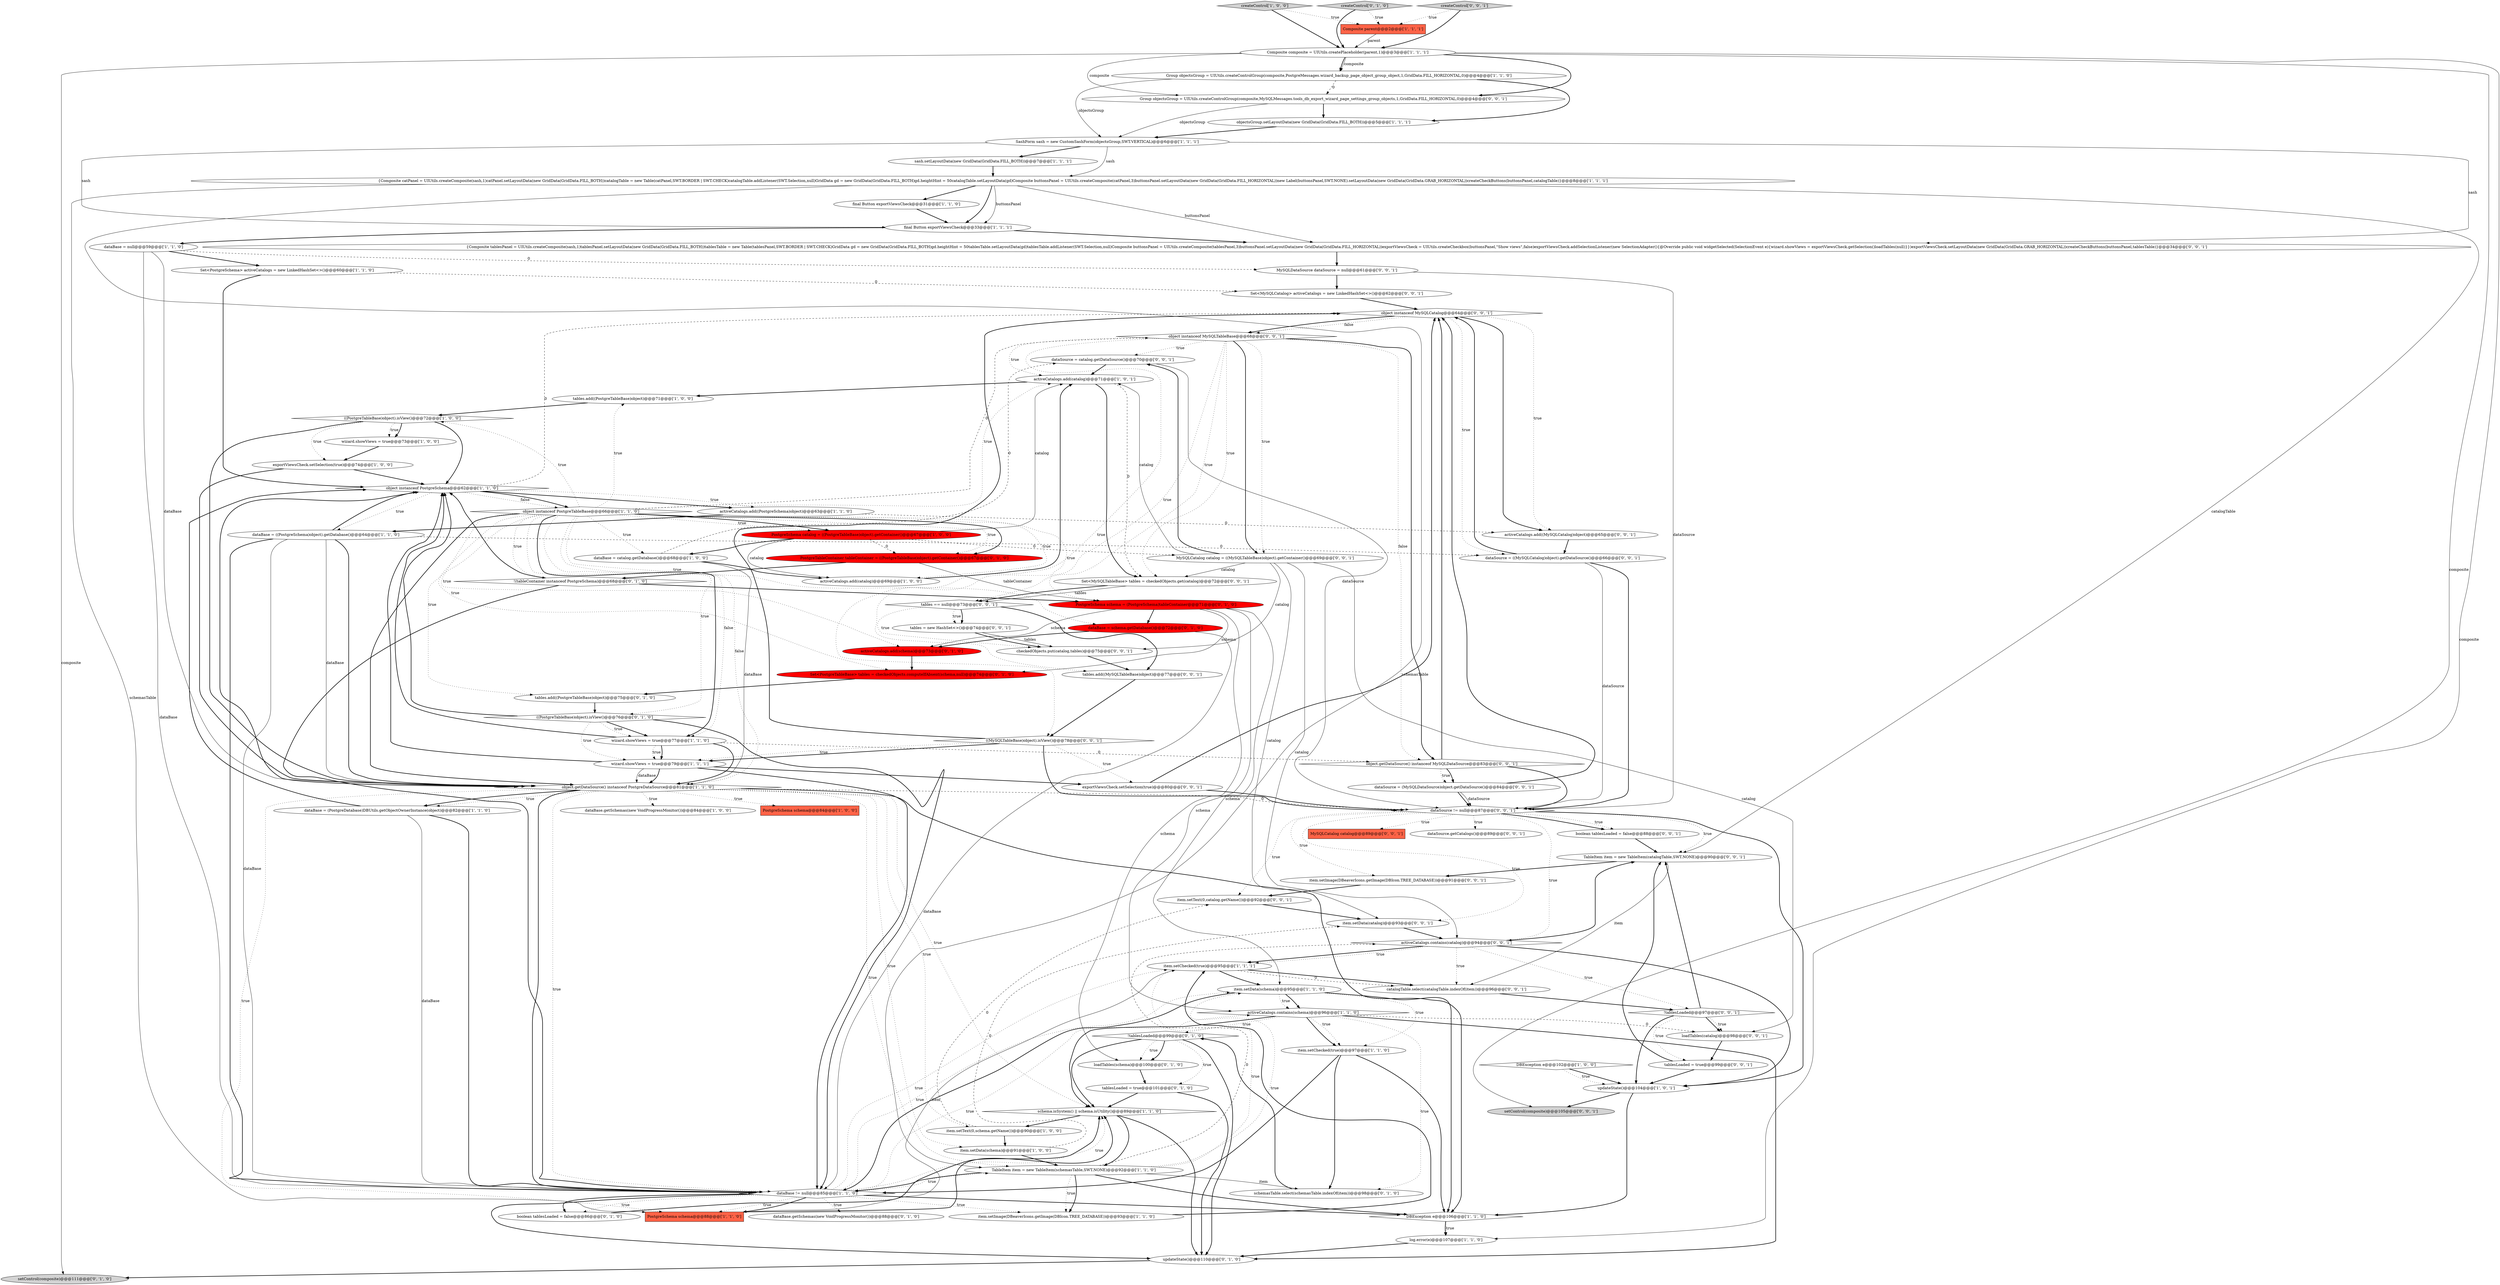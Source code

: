 digraph {
24 [style = filled, label = "DBException e@@@106@@@['1', '1', '0']", fillcolor = white, shape = diamond image = "AAA0AAABBB1BBB"];
72 [style = filled, label = "dataSource = catalog.getDataSource()@@@70@@@['0', '0', '1']", fillcolor = white, shape = ellipse image = "AAA0AAABBB3BBB"];
56 [style = filled, label = "!(tableContainer instanceof PostgreSchema)@@@68@@@['0', '1', '0']", fillcolor = white, shape = diamond image = "AAA0AAABBB2BBB"];
0 [style = filled, label = "item.setText(0,schema.getName())@@@90@@@['1', '0', '0']", fillcolor = white, shape = ellipse image = "AAA0AAABBB1BBB"];
81 [style = filled, label = "((MySQLTableBase)object).isView()@@@78@@@['0', '0', '1']", fillcolor = white, shape = diamond image = "AAA0AAABBB3BBB"];
66 [style = filled, label = "MySQLCatalog catalog = ((MySQLTableBase)object).getContainer()@@@69@@@['0', '0', '1']", fillcolor = white, shape = ellipse image = "AAA0AAABBB3BBB"];
1 [style = filled, label = "SashForm sash = new CustomSashForm(objectsGroup,SWT.VERTICAL)@@@6@@@['1', '1', '1']", fillcolor = white, shape = ellipse image = "AAA0AAABBB1BBB"];
37 [style = filled, label = "wizard.showViews = true@@@73@@@['1', '0', '0']", fillcolor = white, shape = ellipse image = "AAA0AAABBB1BBB"];
82 [style = filled, label = "object.getDataSource() instanceof MySQLDataSource@@@83@@@['0', '0', '1']", fillcolor = white, shape = diamond image = "AAA0AAABBB3BBB"];
52 [style = filled, label = "!tablesLoaded@@@99@@@['0', '1', '0']", fillcolor = white, shape = diamond image = "AAA0AAABBB2BBB"];
32 [style = filled, label = "dataBase = ((PostgreSchema)object).getDatabase()@@@64@@@['1', '1', '0']", fillcolor = white, shape = ellipse image = "AAA0AAABBB1BBB"];
15 [style = filled, label = "dataBase = (PostgreDatabase)DBUtils.getObjectOwnerInstance(object)@@@82@@@['1', '1', '0']", fillcolor = white, shape = ellipse image = "AAA0AAABBB1BBB"];
19 [style = filled, label = "createControl['1', '0', '0']", fillcolor = lightgray, shape = diamond image = "AAA0AAABBB1BBB"];
57 [style = filled, label = "boolean tablesLoaded = false@@@86@@@['0', '1', '0']", fillcolor = white, shape = ellipse image = "AAA0AAABBB2BBB"];
8 [style = filled, label = "Composite composite = UIUtils.createPlaceholder(parent,1)@@@3@@@['1', '1', '1']", fillcolor = white, shape = ellipse image = "AAA0AAABBB1BBB"];
25 [style = filled, label = "Composite parent@@@2@@@['1', '1', '1']", fillcolor = tomato, shape = box image = "AAA0AAABBB1BBB"];
59 [style = filled, label = "tables.add((PostgreTableBase)object)@@@75@@@['0', '1', '0']", fillcolor = white, shape = ellipse image = "AAA0AAABBB2BBB"];
71 [style = filled, label = "TableItem item = new TableItem(catalogTable,SWT.NONE)@@@90@@@['0', '0', '1']", fillcolor = white, shape = ellipse image = "AAA0AAABBB3BBB"];
69 [style = filled, label = "dataSource = (MySQLDataSource)object.getDataSource()@@@84@@@['0', '0', '1']", fillcolor = white, shape = ellipse image = "AAA0AAABBB3BBB"];
7 [style = filled, label = "{Composite catPanel = UIUtils.createComposite(sash,1)catPanel.setLayoutData(new GridData(GridData.FILL_BOTH))catalogTable = new Table(catPanel,SWT.BORDER | SWT.CHECK)catalogTable.addListener(SWT.Selection,null)GridData gd = new GridData(GridData.FILL_BOTH)gd.heightHint = 50catalogTable.setLayoutData(gd)Composite buttonsPanel = UIUtils.createComposite(catPanel,3)buttonsPanel.setLayoutData(new GridData(GridData.FILL_HORIZONTAL))new Label(buttonsPanel,SWT.NONE).setLayoutData(new GridData(GridData.GRAB_HORIZONTAL))createCheckButtons(buttonsPanel,catalogTable)}@@@8@@@['1', '1', '1']", fillcolor = white, shape = ellipse image = "AAA0AAABBB1BBB"];
17 [style = filled, label = "updateState()@@@104@@@['1', '0', '1']", fillcolor = white, shape = ellipse image = "AAA0AAABBB1BBB"];
78 [style = filled, label = "dataSource != null@@@87@@@['0', '0', '1']", fillcolor = white, shape = diamond image = "AAA0AAABBB3BBB"];
76 [style = filled, label = "{Composite tablesPanel = UIUtils.createComposite(sash,1)tablesPanel.setLayoutData(new GridData(GridData.FILL_BOTH))tablesTable = new Table(tablesPanel,SWT.BORDER | SWT.CHECK)GridData gd = new GridData(GridData.FILL_BOTH)gd.heightHint = 50tablesTable.setLayoutData(gd)tablesTable.addListener(SWT.Selection,null)Composite buttonsPanel = UIUtils.createComposite(tablesPanel,3)buttonsPanel.setLayoutData(new GridData(GridData.FILL_HORIZONTAL))exportViewsCheck = UIUtils.createCheckbox(buttonsPanel,\"Show views\",false)exportViewsCheck.addSelectionListener(new SelectionAdapter(){@Override public void widgetSelected(SelectionEvent e){wizard.showViews = exportViewsCheck.getSelection()loadTables(null)}})exportViewsCheck.setLayoutData(new GridData(GridData.GRAB_HORIZONTAL))createCheckButtons(buttonsPanel,tablesTable)}@@@34@@@['0', '0', '1']", fillcolor = white, shape = ellipse image = "AAA0AAABBB3BBB"];
86 [style = filled, label = "tablesLoaded = true@@@99@@@['0', '0', '1']", fillcolor = white, shape = ellipse image = "AAA0AAABBB3BBB"];
28 [style = filled, label = "log.error(e)@@@107@@@['1', '1', '0']", fillcolor = white, shape = ellipse image = "AAA0AAABBB1BBB"];
51 [style = filled, label = "updateState()@@@110@@@['0', '1', '0']", fillcolor = white, shape = ellipse image = "AAA0AAABBB2BBB"];
49 [style = filled, label = "dataBase = schema.getDatabase()@@@72@@@['0', '1', '0']", fillcolor = red, shape = ellipse image = "AAA1AAABBB2BBB"];
74 [style = filled, label = "tables.add((MySQLTableBase)object)@@@77@@@['0', '0', '1']", fillcolor = white, shape = ellipse image = "AAA0AAABBB3BBB"];
36 [style = filled, label = "Set<PostgreSchema> activeCatalogs = new LinkedHashSet<>()@@@60@@@['1', '1', '0']", fillcolor = white, shape = ellipse image = "AAA0AAABBB1BBB"];
35 [style = filled, label = "final Button exportViewsCheck@@@31@@@['1', '1', '0']", fillcolor = white, shape = ellipse image = "AAA0AAABBB1BBB"];
88 [style = filled, label = "catalogTable.select(catalogTable.indexOf(item))@@@96@@@['0', '0', '1']", fillcolor = white, shape = ellipse image = "AAA0AAABBB3BBB"];
12 [style = filled, label = "object instanceof PostgreSchema@@@62@@@['1', '1', '0']", fillcolor = white, shape = diamond image = "AAA0AAABBB1BBB"];
73 [style = filled, label = "item.setImage(DBeaverIcons.getImage(DBIcon.TREE_DATABASE))@@@91@@@['0', '0', '1']", fillcolor = white, shape = ellipse image = "AAA0AAABBB3BBB"];
22 [style = filled, label = "objectsGroup.setLayoutData(new GridData(GridData.FILL_BOTH))@@@5@@@['1', '1', '1']", fillcolor = white, shape = ellipse image = "AAA0AAABBB1BBB"];
92 [style = filled, label = "loadTables(catalog)@@@98@@@['0', '0', '1']", fillcolor = white, shape = ellipse image = "AAA0AAABBB3BBB"];
30 [style = filled, label = "wizard.showViews = true@@@77@@@['1', '1', '0']", fillcolor = white, shape = ellipse image = "AAA0AAABBB1BBB"];
3 [style = filled, label = "item.setData(schema)@@@95@@@['1', '1', '0']", fillcolor = white, shape = ellipse image = "AAA0AAABBB1BBB"];
20 [style = filled, label = "sash.setLayoutData(new GridData(GridData.FILL_BOTH))@@@7@@@['1', '1', '1']", fillcolor = white, shape = ellipse image = "AAA0AAABBB1BBB"];
2 [style = filled, label = "PostgreSchema schema@@@84@@@['1', '0', '0']", fillcolor = tomato, shape = box image = "AAA0AAABBB1BBB"];
6 [style = filled, label = "tables.add((PostgreTableBase)object)@@@71@@@['1', '0', '0']", fillcolor = white, shape = ellipse image = "AAA0AAABBB1BBB"];
91 [style = filled, label = "item.setData(catalog)@@@93@@@['0', '0', '1']", fillcolor = white, shape = ellipse image = "AAA0AAABBB3BBB"];
83 [style = filled, label = "checkedObjects.put(catalog,tables)@@@75@@@['0', '0', '1']", fillcolor = white, shape = ellipse image = "AAA0AAABBB3BBB"];
63 [style = filled, label = "Group objectsGroup = UIUtils.createControlGroup(composite,MySQLMessages.tools_db_export_wizard_page_settings_group_objects,1,GridData.FILL_HORIZONTAL,0)@@@4@@@['0', '0', '1']", fillcolor = white, shape = ellipse image = "AAA0AAABBB3BBB"];
31 [style = filled, label = "Group objectsGroup = UIUtils.createControlGroup(composite,PostgreMessages.wizard_backup_page_object_group_object,1,GridData.FILL_HORIZONTAL,0)@@@4@@@['1', '1', '0']", fillcolor = white, shape = ellipse image = "AAA0AAABBB1BBB"];
26 [style = filled, label = "activeCatalogs.add((PostgreSchema)object)@@@63@@@['1', '1', '0']", fillcolor = white, shape = ellipse image = "AAA0AAABBB1BBB"];
60 [style = filled, label = "createControl['0', '1', '0']", fillcolor = lightgray, shape = diamond image = "AAA0AAABBB2BBB"];
4 [style = filled, label = "((PostgreTableBase)object).isView()@@@72@@@['1', '0', '0']", fillcolor = white, shape = diamond image = "AAA0AAABBB1BBB"];
93 [style = filled, label = "Set<MySQLCatalog> activeCatalogs = new LinkedHashSet<>()@@@62@@@['0', '0', '1']", fillcolor = white, shape = ellipse image = "AAA0AAABBB3BBB"];
50 [style = filled, label = "schemasTable.select(schemasTable.indexOf(item))@@@98@@@['0', '1', '0']", fillcolor = white, shape = ellipse image = "AAA0AAABBB2BBB"];
87 [style = filled, label = "setControl(composite)@@@105@@@['0', '0', '1']", fillcolor = lightgray, shape = ellipse image = "AAA0AAABBB3BBB"];
33 [style = filled, label = "item.setImage(DBeaverIcons.getImage(DBIcon.TREE_DATABASE))@@@93@@@['1', '1', '0']", fillcolor = white, shape = ellipse image = "AAA0AAABBB1BBB"];
62 [style = filled, label = "dataSource = ((MySQLCatalog)object).getDataSource()@@@66@@@['0', '0', '1']", fillcolor = white, shape = ellipse image = "AAA0AAABBB3BBB"];
95 [style = filled, label = "exportViewsCheck.setSelection(true)@@@80@@@['0', '0', '1']", fillcolor = white, shape = ellipse image = "AAA0AAABBB3BBB"];
61 [style = filled, label = "PostgreSchema schema = (PostgreSchema)tableContainer@@@71@@@['0', '1', '0']", fillcolor = red, shape = ellipse image = "AAA1AAABBB2BBB"];
11 [style = filled, label = "activeCatalogs.contains(schema)@@@96@@@['1', '1', '0']", fillcolor = white, shape = diamond image = "AAA0AAABBB1BBB"];
68 [style = filled, label = "object instanceof MySQLTableBase@@@68@@@['0', '0', '1']", fillcolor = white, shape = diamond image = "AAA0AAABBB3BBB"];
21 [style = filled, label = "PostgreSchema schema@@@88@@@['1', '1', '0']", fillcolor = tomato, shape = box image = "AAA0AAABBB1BBB"];
54 [style = filled, label = "((PostgreTableBase)object).isView()@@@76@@@['0', '1', '0']", fillcolor = white, shape = diamond image = "AAA0AAABBB2BBB"];
64 [style = filled, label = "activeCatalogs.add((MySQLCatalog)object)@@@65@@@['0', '0', '1']", fillcolor = white, shape = ellipse image = "AAA0AAABBB3BBB"];
38 [style = filled, label = "TableItem item = new TableItem(schemasTable,SWT.NONE)@@@92@@@['1', '1', '0']", fillcolor = white, shape = ellipse image = "AAA0AAABBB1BBB"];
75 [style = filled, label = "MySQLDataSource dataSource = null@@@61@@@['0', '0', '1']", fillcolor = white, shape = ellipse image = "AAA0AAABBB3BBB"];
9 [style = filled, label = "dataBase = catalog.getDatabase()@@@68@@@['1', '0', '0']", fillcolor = white, shape = ellipse image = "AAA0AAABBB1BBB"];
13 [style = filled, label = "PostgreSchema catalog = ((PostgreTableBase)object).getContainer()@@@67@@@['1', '0', '0']", fillcolor = red, shape = ellipse image = "AAA1AAABBB1BBB"];
14 [style = filled, label = "schema.isSystem() || schema.isUtility()@@@89@@@['1', '1', '0']", fillcolor = white, shape = diamond image = "AAA0AAABBB1BBB"];
70 [style = filled, label = "MySQLCatalog catalog@@@89@@@['0', '0', '1']", fillcolor = tomato, shape = box image = "AAA0AAABBB3BBB"];
89 [style = filled, label = "tables == null@@@73@@@['0', '0', '1']", fillcolor = white, shape = diamond image = "AAA0AAABBB3BBB"];
77 [style = filled, label = "createControl['0', '0', '1']", fillcolor = lightgray, shape = diamond image = "AAA0AAABBB3BBB"];
55 [style = filled, label = "tablesLoaded = true@@@101@@@['0', '1', '0']", fillcolor = white, shape = ellipse image = "AAA0AAABBB2BBB"];
43 [style = filled, label = "dataBase.getSchemas(new VoidProgressMonitor())@@@84@@@['1', '0', '0']", fillcolor = white, shape = ellipse image = "AAA0AAABBB1BBB"];
44 [style = filled, label = "dataBase != null@@@85@@@['1', '1', '0']", fillcolor = white, shape = diamond image = "AAA0AAABBB1BBB"];
10 [style = filled, label = "wizard.showViews = true@@@79@@@['1', '1', '1']", fillcolor = white, shape = ellipse image = "AAA0AAABBB1BBB"];
16 [style = filled, label = "item.setChecked(true)@@@97@@@['1', '1', '0']", fillcolor = white, shape = ellipse image = "AAA0AAABBB1BBB"];
67 [style = filled, label = "dataSource.getCatalogs()@@@89@@@['0', '0', '1']", fillcolor = white, shape = ellipse image = "AAA0AAABBB3BBB"];
29 [style = filled, label = "object instanceof PostgreTableBase@@@66@@@['1', '1', '0']", fillcolor = white, shape = diamond image = "AAA0AAABBB1BBB"];
80 [style = filled, label = "Set<MySQLTableBase> tables = checkedObjects.get(catalog)@@@72@@@['0', '0', '1']", fillcolor = white, shape = ellipse image = "AAA0AAABBB3BBB"];
79 [style = filled, label = "item.setText(0,catalog.getName())@@@92@@@['0', '0', '1']", fillcolor = white, shape = ellipse image = "AAA0AAABBB3BBB"];
85 [style = filled, label = "boolean tablesLoaded = false@@@88@@@['0', '0', '1']", fillcolor = white, shape = ellipse image = "AAA0AAABBB3BBB"];
40 [style = filled, label = "item.setData(schema)@@@91@@@['1', '0', '0']", fillcolor = white, shape = ellipse image = "AAA0AAABBB1BBB"];
58 [style = filled, label = "PostgreTableContainer tableContainer = ((PostgreTableBase)object).getContainer()@@@67@@@['0', '1', '0']", fillcolor = red, shape = ellipse image = "AAA1AAABBB2BBB"];
39 [style = filled, label = "activeCatalogs.add(catalog)@@@71@@@['1', '0', '1']", fillcolor = white, shape = ellipse image = "AAA0AAABBB1BBB"];
53 [style = filled, label = "Set<PostgreTableBase> tables = checkedObjects.computeIfAbsent(schema,null)@@@74@@@['0', '1', '0']", fillcolor = red, shape = ellipse image = "AAA1AAABBB2BBB"];
45 [style = filled, label = "activeCatalogs.add(schema)@@@73@@@['0', '1', '0']", fillcolor = red, shape = ellipse image = "AAA1AAABBB2BBB"];
27 [style = filled, label = "exportViewsCheck.setSelection(true)@@@74@@@['1', '0', '0']", fillcolor = white, shape = ellipse image = "AAA0AAABBB1BBB"];
47 [style = filled, label = "dataBase.getSchemas(new VoidProgressMonitor())@@@88@@@['0', '1', '0']", fillcolor = white, shape = ellipse image = "AAA0AAABBB2BBB"];
18 [style = filled, label = "dataBase = null@@@59@@@['1', '1', '0']", fillcolor = white, shape = ellipse image = "AAA0AAABBB1BBB"];
46 [style = filled, label = "setControl(composite)@@@111@@@['0', '1', '0']", fillcolor = lightgray, shape = ellipse image = "AAA0AAABBB2BBB"];
41 [style = filled, label = "activeCatalogs.add(catalog)@@@69@@@['1', '0', '0']", fillcolor = white, shape = ellipse image = "AAA0AAABBB1BBB"];
90 [style = filled, label = "object instanceof MySQLCatalog@@@64@@@['0', '0', '1']", fillcolor = white, shape = diamond image = "AAA0AAABBB3BBB"];
5 [style = filled, label = "final Button exportViewsCheck@@@33@@@['1', '1', '1']", fillcolor = white, shape = ellipse image = "AAA0AAABBB1BBB"];
48 [style = filled, label = "loadTables(schema)@@@100@@@['0', '1', '0']", fillcolor = white, shape = ellipse image = "AAA0AAABBB2BBB"];
42 [style = filled, label = "object.getDataSource() instanceof PostgreDataSource@@@81@@@['1', '1', '0']", fillcolor = white, shape = diamond image = "AAA0AAABBB1BBB"];
84 [style = filled, label = "activeCatalogs.contains(catalog)@@@94@@@['0', '0', '1']", fillcolor = white, shape = diamond image = "AAA0AAABBB3BBB"];
23 [style = filled, label = "DBException e@@@102@@@['1', '0', '0']", fillcolor = white, shape = diamond image = "AAA0AAABBB1BBB"];
94 [style = filled, label = "tables = new HashSet<>()@@@74@@@['0', '0', '1']", fillcolor = white, shape = ellipse image = "AAA0AAABBB3BBB"];
34 [style = filled, label = "item.setChecked(true)@@@95@@@['1', '1', '1']", fillcolor = white, shape = ellipse image = "AAA0AAABBB1BBB"];
65 [style = filled, label = "!tablesLoaded@@@97@@@['0', '0', '1']", fillcolor = white, shape = diamond image = "AAA0AAABBB3BBB"];
39->80 [style = bold, label=""];
12->29 [style = dotted, label="false"];
11->52 [style = dotted, label="true"];
68->82 [style = dotted, label="false"];
49->44 [style = solid, label="dataBase"];
94->83 [style = solid, label="tables"];
29->9 [style = dotted, label="true"];
61->3 [style = solid, label="schema"];
80->89 [style = solid, label="tables"];
5->76 [style = bold, label=""];
65->17 [style = bold, label=""];
44->21 [style = dotted, label="true"];
68->81 [style = dotted, label="true"];
37->27 [style = bold, label=""];
29->30 [style = bold, label=""];
38->44 [style = bold, label=""];
3->24 [style = bold, label=""];
11->14 [style = bold, label=""];
32->12 [style = bold, label=""];
38->34 [style = dotted, label="true"];
61->53 [style = solid, label="schema"];
44->33 [style = dotted, label="true"];
84->88 [style = dotted, label="true"];
31->63 [style = dashed, label="0"];
61->45 [style = solid, label="schema"];
8->63 [style = bold, label=""];
40->91 [style = dashed, label="0"];
55->14 [style = bold, label=""];
13->41 [style = solid, label="catalog"];
7->35 [style = bold, label=""];
57->14 [style = bold, label=""];
68->66 [style = bold, label=""];
1->20 [style = bold, label=""];
81->78 [style = bold, label=""];
39->6 [style = bold, label=""];
55->51 [style = bold, label=""];
29->49 [style = dotted, label="true"];
90->68 [style = dotted, label="false"];
78->84 [style = dotted, label="true"];
89->94 [style = bold, label=""];
56->12 [style = bold, label=""];
36->12 [style = bold, label=""];
68->80 [style = dotted, label="true"];
40->38 [style = bold, label=""];
95->78 [style = bold, label=""];
88->65 [style = bold, label=""];
69->78 [style = bold, label=""];
81->95 [style = dotted, label="true"];
78->73 [style = dotted, label="true"];
34->88 [style = bold, label=""];
12->90 [style = dashed, label="0"];
8->31 [style = solid, label="composite"];
63->22 [style = bold, label=""];
77->8 [style = bold, label=""];
13->58 [style = dashed, label="0"];
44->51 [style = bold, label=""];
89->74 [style = bold, label=""];
42->44 [style = bold, label=""];
52->14 [style = bold, label=""];
85->71 [style = bold, label=""];
29->13 [style = dotted, label="true"];
84->34 [style = bold, label=""];
10->12 [style = bold, label=""];
44->34 [style = dotted, label="true"];
8->46 [style = solid, label="composite"];
42->78 [style = dashed, label="0"];
10->42 [style = solid, label="dataBase"];
29->61 [style = dotted, label="true"];
44->47 [style = dotted, label="true"];
42->38 [style = dotted, label="true"];
52->48 [style = dotted, label="true"];
9->42 [style = solid, label="dataBase"];
23->17 [style = bold, label=""];
0->40 [style = bold, label=""];
90->68 [style = bold, label=""];
7->5 [style = solid, label="buttonsPanel"];
63->1 [style = solid, label="objectsGroup"];
66->80 [style = solid, label="catalog"];
39->80 [style = dashed, label="0"];
81->90 [style = bold, label=""];
23->17 [style = dotted, label="true"];
17->87 [style = bold, label=""];
15->44 [style = solid, label="dataBase"];
42->0 [style = dotted, label="true"];
44->3 [style = dotted, label="true"];
59->54 [style = bold, label=""];
68->72 [style = dotted, label="true"];
42->15 [style = bold, label=""];
76->75 [style = bold, label=""];
86->17 [style = bold, label=""];
38->33 [style = dotted, label="true"];
78->71 [style = dotted, label="true"];
61->49 [style = bold, label=""];
90->64 [style = bold, label=""];
8->87 [style = solid, label="composite"];
11->16 [style = bold, label=""];
24->28 [style = bold, label=""];
29->42 [style = dotted, label="false"];
11->51 [style = bold, label=""];
44->21 [style = bold, label=""];
10->95 [style = bold, label=""];
29->30 [style = dotted, label="false"];
7->38 [style = solid, label="schemasTable"];
26->32 [style = bold, label=""];
93->90 [style = bold, label=""];
27->12 [style = bold, label=""];
34->88 [style = dashed, label="0"];
30->42 [style = bold, label=""];
54->12 [style = bold, label=""];
89->83 [style = dotted, label="true"];
32->42 [style = solid, label="dataBase"];
3->11 [style = bold, label=""];
68->82 [style = bold, label=""];
14->38 [style = bold, label=""];
73->79 [style = bold, label=""];
1->7 [style = solid, label="sash"];
72->39 [style = bold, label=""];
29->41 [style = dotted, label="true"];
84->17 [style = bold, label=""];
44->14 [style = dotted, label="true"];
58->56 [style = bold, label=""];
68->66 [style = dotted, label="true"];
0->79 [style = dashed, label="0"];
44->11 [style = dotted, label="true"];
77->25 [style = dotted, label="true"];
86->71 [style = bold, label=""];
35->5 [style = bold, label=""];
6->4 [style = bold, label=""];
60->25 [style = dotted, label="true"];
7->5 [style = bold, label=""];
12->29 [style = bold, label=""];
82->69 [style = dotted, label="true"];
78->85 [style = dotted, label="true"];
12->32 [style = dotted, label="true"];
10->44 [style = bold, label=""];
54->44 [style = bold, label=""];
42->43 [style = dotted, label="true"];
48->55 [style = bold, label=""];
8->63 [style = solid, label="composite"];
52->48 [style = bold, label=""];
44->38 [style = dotted, label="true"];
69->78 [style = solid, label="dataSource"];
62->78 [style = bold, label=""];
29->53 [style = dotted, label="true"];
30->10 [style = bold, label=""];
29->59 [style = dotted, label="true"];
11->16 [style = dotted, label="true"];
15->12 [style = bold, label=""];
7->76 [style = solid, label="buttonsPanel"];
20->7 [style = bold, label=""];
52->51 [style = bold, label=""];
38->33 [style = bold, label=""];
32->42 [style = bold, label=""];
32->62 [style = dashed, label="0"];
29->39 [style = dotted, label="true"];
44->57 [style = bold, label=""];
62->90 [style = bold, label=""];
65->92 [style = bold, label=""];
49->45 [style = bold, label=""];
29->6 [style = dotted, label="true"];
8->28 [style = solid, label="composite"];
61->48 [style = solid, label="schema"];
29->4 [style = dotted, label="true"];
30->82 [style = dashed, label="0"];
78->70 [style = dotted, label="true"];
38->50 [style = solid, label="item"];
65->92 [style = dotted, label="true"];
42->44 [style = dotted, label="true"];
66->84 [style = solid, label="catalog"];
8->31 [style = bold, label=""];
66->92 [style = solid, label="catalog"];
38->24 [style = bold, label=""];
52->55 [style = dotted, label="true"];
13->39 [style = solid, label="catalog"];
30->10 [style = dotted, label="true"];
16->24 [style = bold, label=""];
18->75 [style = dashed, label="0"];
15->44 [style = bold, label=""];
44->57 [style = dotted, label="true"];
78->85 [style = bold, label=""];
25->8 [style = solid, label="parent"];
95->90 [style = bold, label=""];
90->64 [style = dotted, label="true"];
65->86 [style = dotted, label="true"];
5->18 [style = bold, label=""];
45->53 [style = bold, label=""];
60->8 [style = bold, label=""];
42->24 [style = bold, label=""];
65->71 [style = bold, label=""];
42->40 [style = dotted, label="true"];
66->91 [style = solid, label="catalog"];
80->89 [style = bold, label=""];
16->50 [style = bold, label=""];
42->2 [style = dotted, label="true"];
32->44 [style = solid, label="dataBase"];
12->26 [style = dotted, label="true"];
13->66 [style = dashed, label="0"];
38->84 [style = dashed, label="0"];
3->44 [style = bold, label=""];
71->73 [style = bold, label=""];
30->12 [style = bold, label=""];
82->78 [style = bold, label=""];
64->62 [style = bold, label=""];
1->5 [style = solid, label="sash"];
4->37 [style = dotted, label="true"];
75->78 [style = solid, label="dataSource"];
26->64 [style = dashed, label="0"];
16->44 [style = bold, label=""];
84->65 [style = dotted, label="true"];
29->54 [style = dotted, label="true"];
29->42 [style = bold, label=""];
1->76 [style = solid, label="sash"];
42->15 [style = dotted, label="true"];
72->78 [style = solid, label="dataSource"];
32->44 [style = bold, label=""];
21->34 [style = solid, label="item"];
4->12 [style = bold, label=""];
84->71 [style = bold, label=""];
78->91 [style = dotted, label="true"];
9->72 [style = dashed, label="0"];
81->10 [style = bold, label=""];
13->9 [style = bold, label=""];
22->1 [style = bold, label=""];
36->93 [style = dashed, label="0"];
44->24 [style = bold, label=""];
91->84 [style = bold, label=""];
21->14 [style = bold, label=""];
29->68 [style = dashed, label="0"];
61->11 [style = solid, label="schema"];
79->91 [style = bold, label=""];
62->78 [style = solid, label="dataSource"];
3->11 [style = dotted, label="true"];
29->56 [style = dotted, label="true"];
29->58 [style = dotted, label="true"];
78->67 [style = dotted, label="true"];
19->25 [style = dotted, label="true"];
78->79 [style = dotted, label="true"];
31->22 [style = bold, label=""];
68->39 [style = dotted, label="true"];
7->21 [style = solid, label="schemasTable"];
29->58 [style = bold, label=""];
92->86 [style = bold, label=""];
90->62 [style = dotted, label="true"];
71->88 [style = solid, label="item"];
4->42 [style = bold, label=""];
14->51 [style = bold, label=""];
69->90 [style = bold, label=""];
54->30 [style = bold, label=""];
66->83 [style = solid, label="catalog"];
18->36 [style = bold, label=""];
56->61 [style = bold, label=""];
12->26 [style = bold, label=""];
42->12 [style = bold, label=""];
94->83 [style = bold, label=""];
81->10 [style = dotted, label="true"];
28->51 [style = bold, label=""];
24->28 [style = dotted, label="true"];
68->89 [style = dotted, label="true"];
50->52 [style = bold, label=""];
51->46 [style = bold, label=""];
19->8 [style = bold, label=""];
11->92 [style = dashed, label="0"];
58->61 [style = solid, label="tableContainer"];
27->42 [style = bold, label=""];
11->50 [style = dotted, label="true"];
66->39 [style = solid, label="catalog"];
7->71 [style = solid, label="catalogTable"];
9->41 [style = bold, label=""];
74->81 [style = bold, label=""];
82->90 [style = bold, label=""];
78->17 [style = bold, label=""];
54->10 [style = dotted, label="true"];
38->3 [style = dotted, label="true"];
17->24 [style = bold, label=""];
42->14 [style = dotted, label="true"];
29->45 [style = dotted, label="true"];
53->59 [style = bold, label=""];
4->37 [style = bold, label=""];
10->42 [style = bold, label=""];
14->0 [style = bold, label=""];
34->3 [style = bold, label=""];
68->74 [style = dotted, label="true"];
82->69 [style = bold, label=""];
54->30 [style = dotted, label="true"];
18->44 [style = solid, label="dataBase"];
83->74 [style = bold, label=""];
4->27 [style = dotted, label="true"];
75->93 [style = bold, label=""];
66->72 [style = bold, label=""];
18->42 [style = solid, label="dataBase"];
41->39 [style = bold, label=""];
42->21 [style = dotted, label="true"];
33->34 [style = bold, label=""];
56->44 [style = bold, label=""];
31->1 [style = solid, label="objectsGroup"];
3->16 [style = dotted, label="true"];
84->34 [style = dotted, label="true"];
89->94 [style = dotted, label="true"];
29->13 [style = bold, label=""];
}
